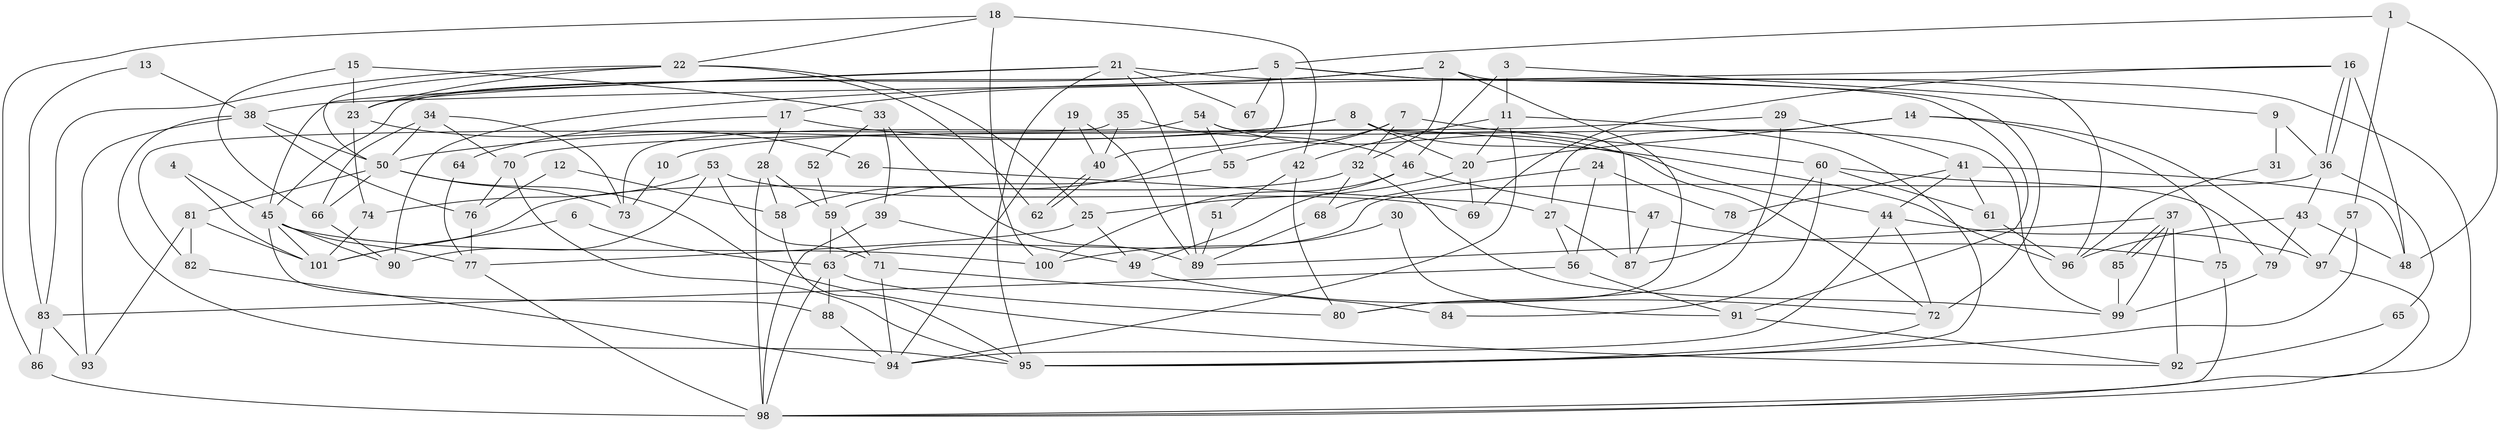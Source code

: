 // Generated by graph-tools (version 1.1) at 2025/51/03/09/25 04:51:55]
// undirected, 101 vertices, 202 edges
graph export_dot {
graph [start="1"]
  node [color=gray90,style=filled];
  1;
  2;
  3;
  4;
  5;
  6;
  7;
  8;
  9;
  10;
  11;
  12;
  13;
  14;
  15;
  16;
  17;
  18;
  19;
  20;
  21;
  22;
  23;
  24;
  25;
  26;
  27;
  28;
  29;
  30;
  31;
  32;
  33;
  34;
  35;
  36;
  37;
  38;
  39;
  40;
  41;
  42;
  43;
  44;
  45;
  46;
  47;
  48;
  49;
  50;
  51;
  52;
  53;
  54;
  55;
  56;
  57;
  58;
  59;
  60;
  61;
  62;
  63;
  64;
  65;
  66;
  67;
  68;
  69;
  70;
  71;
  72;
  73;
  74;
  75;
  76;
  77;
  78;
  79;
  80;
  81;
  82;
  83;
  84;
  85;
  86;
  87;
  88;
  89;
  90;
  91;
  92;
  93;
  94;
  95;
  96;
  97;
  98;
  99;
  100;
  101;
  1 -- 5;
  1 -- 57;
  1 -- 48;
  2 -- 90;
  2 -- 96;
  2 -- 17;
  2 -- 32;
  2 -- 80;
  3 -- 46;
  3 -- 11;
  3 -- 9;
  4 -- 45;
  4 -- 101;
  5 -- 40;
  5 -- 45;
  5 -- 23;
  5 -- 67;
  5 -- 72;
  5 -- 98;
  6 -- 101;
  6 -- 63;
  7 -- 55;
  7 -- 60;
  7 -- 32;
  7 -- 58;
  8 -- 50;
  8 -- 20;
  8 -- 10;
  8 -- 87;
  8 -- 96;
  9 -- 36;
  9 -- 31;
  10 -- 73;
  11 -- 95;
  11 -- 94;
  11 -- 20;
  11 -- 42;
  12 -- 76;
  12 -- 58;
  13 -- 38;
  13 -- 83;
  14 -- 97;
  14 -- 75;
  14 -- 20;
  14 -- 27;
  15 -- 66;
  15 -- 23;
  15 -- 33;
  16 -- 36;
  16 -- 36;
  16 -- 38;
  16 -- 48;
  16 -- 69;
  17 -- 28;
  17 -- 44;
  17 -- 64;
  18 -- 100;
  18 -- 22;
  18 -- 42;
  18 -- 86;
  19 -- 94;
  19 -- 89;
  19 -- 40;
  20 -- 25;
  20 -- 69;
  21 -- 89;
  21 -- 45;
  21 -- 23;
  21 -- 67;
  21 -- 91;
  21 -- 95;
  22 -- 25;
  22 -- 23;
  22 -- 50;
  22 -- 62;
  22 -- 83;
  23 -- 26;
  23 -- 74;
  24 -- 56;
  24 -- 68;
  24 -- 78;
  25 -- 77;
  25 -- 49;
  26 -- 27;
  27 -- 56;
  27 -- 87;
  28 -- 58;
  28 -- 98;
  28 -- 59;
  29 -- 80;
  29 -- 70;
  29 -- 41;
  30 -- 91;
  30 -- 100;
  31 -- 96;
  32 -- 68;
  32 -- 99;
  32 -- 101;
  33 -- 39;
  33 -- 52;
  33 -- 89;
  34 -- 73;
  34 -- 50;
  34 -- 66;
  34 -- 70;
  35 -- 82;
  35 -- 40;
  35 -- 46;
  36 -- 63;
  36 -- 43;
  36 -- 65;
  37 -- 85;
  37 -- 85;
  37 -- 99;
  37 -- 89;
  37 -- 92;
  38 -- 50;
  38 -- 95;
  38 -- 76;
  38 -- 93;
  39 -- 98;
  39 -- 49;
  40 -- 62;
  40 -- 62;
  41 -- 48;
  41 -- 44;
  41 -- 61;
  41 -- 78;
  42 -- 51;
  42 -- 80;
  43 -- 48;
  43 -- 79;
  43 -- 96;
  44 -- 72;
  44 -- 94;
  44 -- 97;
  45 -- 77;
  45 -- 101;
  45 -- 88;
  45 -- 90;
  45 -- 100;
  46 -- 49;
  46 -- 47;
  46 -- 100;
  47 -- 87;
  47 -- 75;
  49 -- 72;
  50 -- 81;
  50 -- 66;
  50 -- 73;
  50 -- 92;
  51 -- 89;
  52 -- 59;
  53 -- 90;
  53 -- 69;
  53 -- 71;
  53 -- 74;
  54 -- 99;
  54 -- 72;
  54 -- 55;
  54 -- 73;
  55 -- 59;
  56 -- 83;
  56 -- 91;
  57 -- 95;
  57 -- 97;
  58 -- 95;
  59 -- 63;
  59 -- 71;
  60 -- 61;
  60 -- 87;
  60 -- 79;
  60 -- 84;
  61 -- 96;
  63 -- 80;
  63 -- 88;
  63 -- 98;
  64 -- 77;
  65 -- 92;
  66 -- 90;
  68 -- 89;
  70 -- 95;
  70 -- 76;
  71 -- 84;
  71 -- 94;
  72 -- 95;
  74 -- 101;
  75 -- 98;
  76 -- 77;
  77 -- 98;
  79 -- 99;
  81 -- 93;
  81 -- 101;
  81 -- 82;
  82 -- 94;
  83 -- 86;
  83 -- 93;
  85 -- 99;
  86 -- 98;
  88 -- 94;
  91 -- 92;
  97 -- 98;
}
